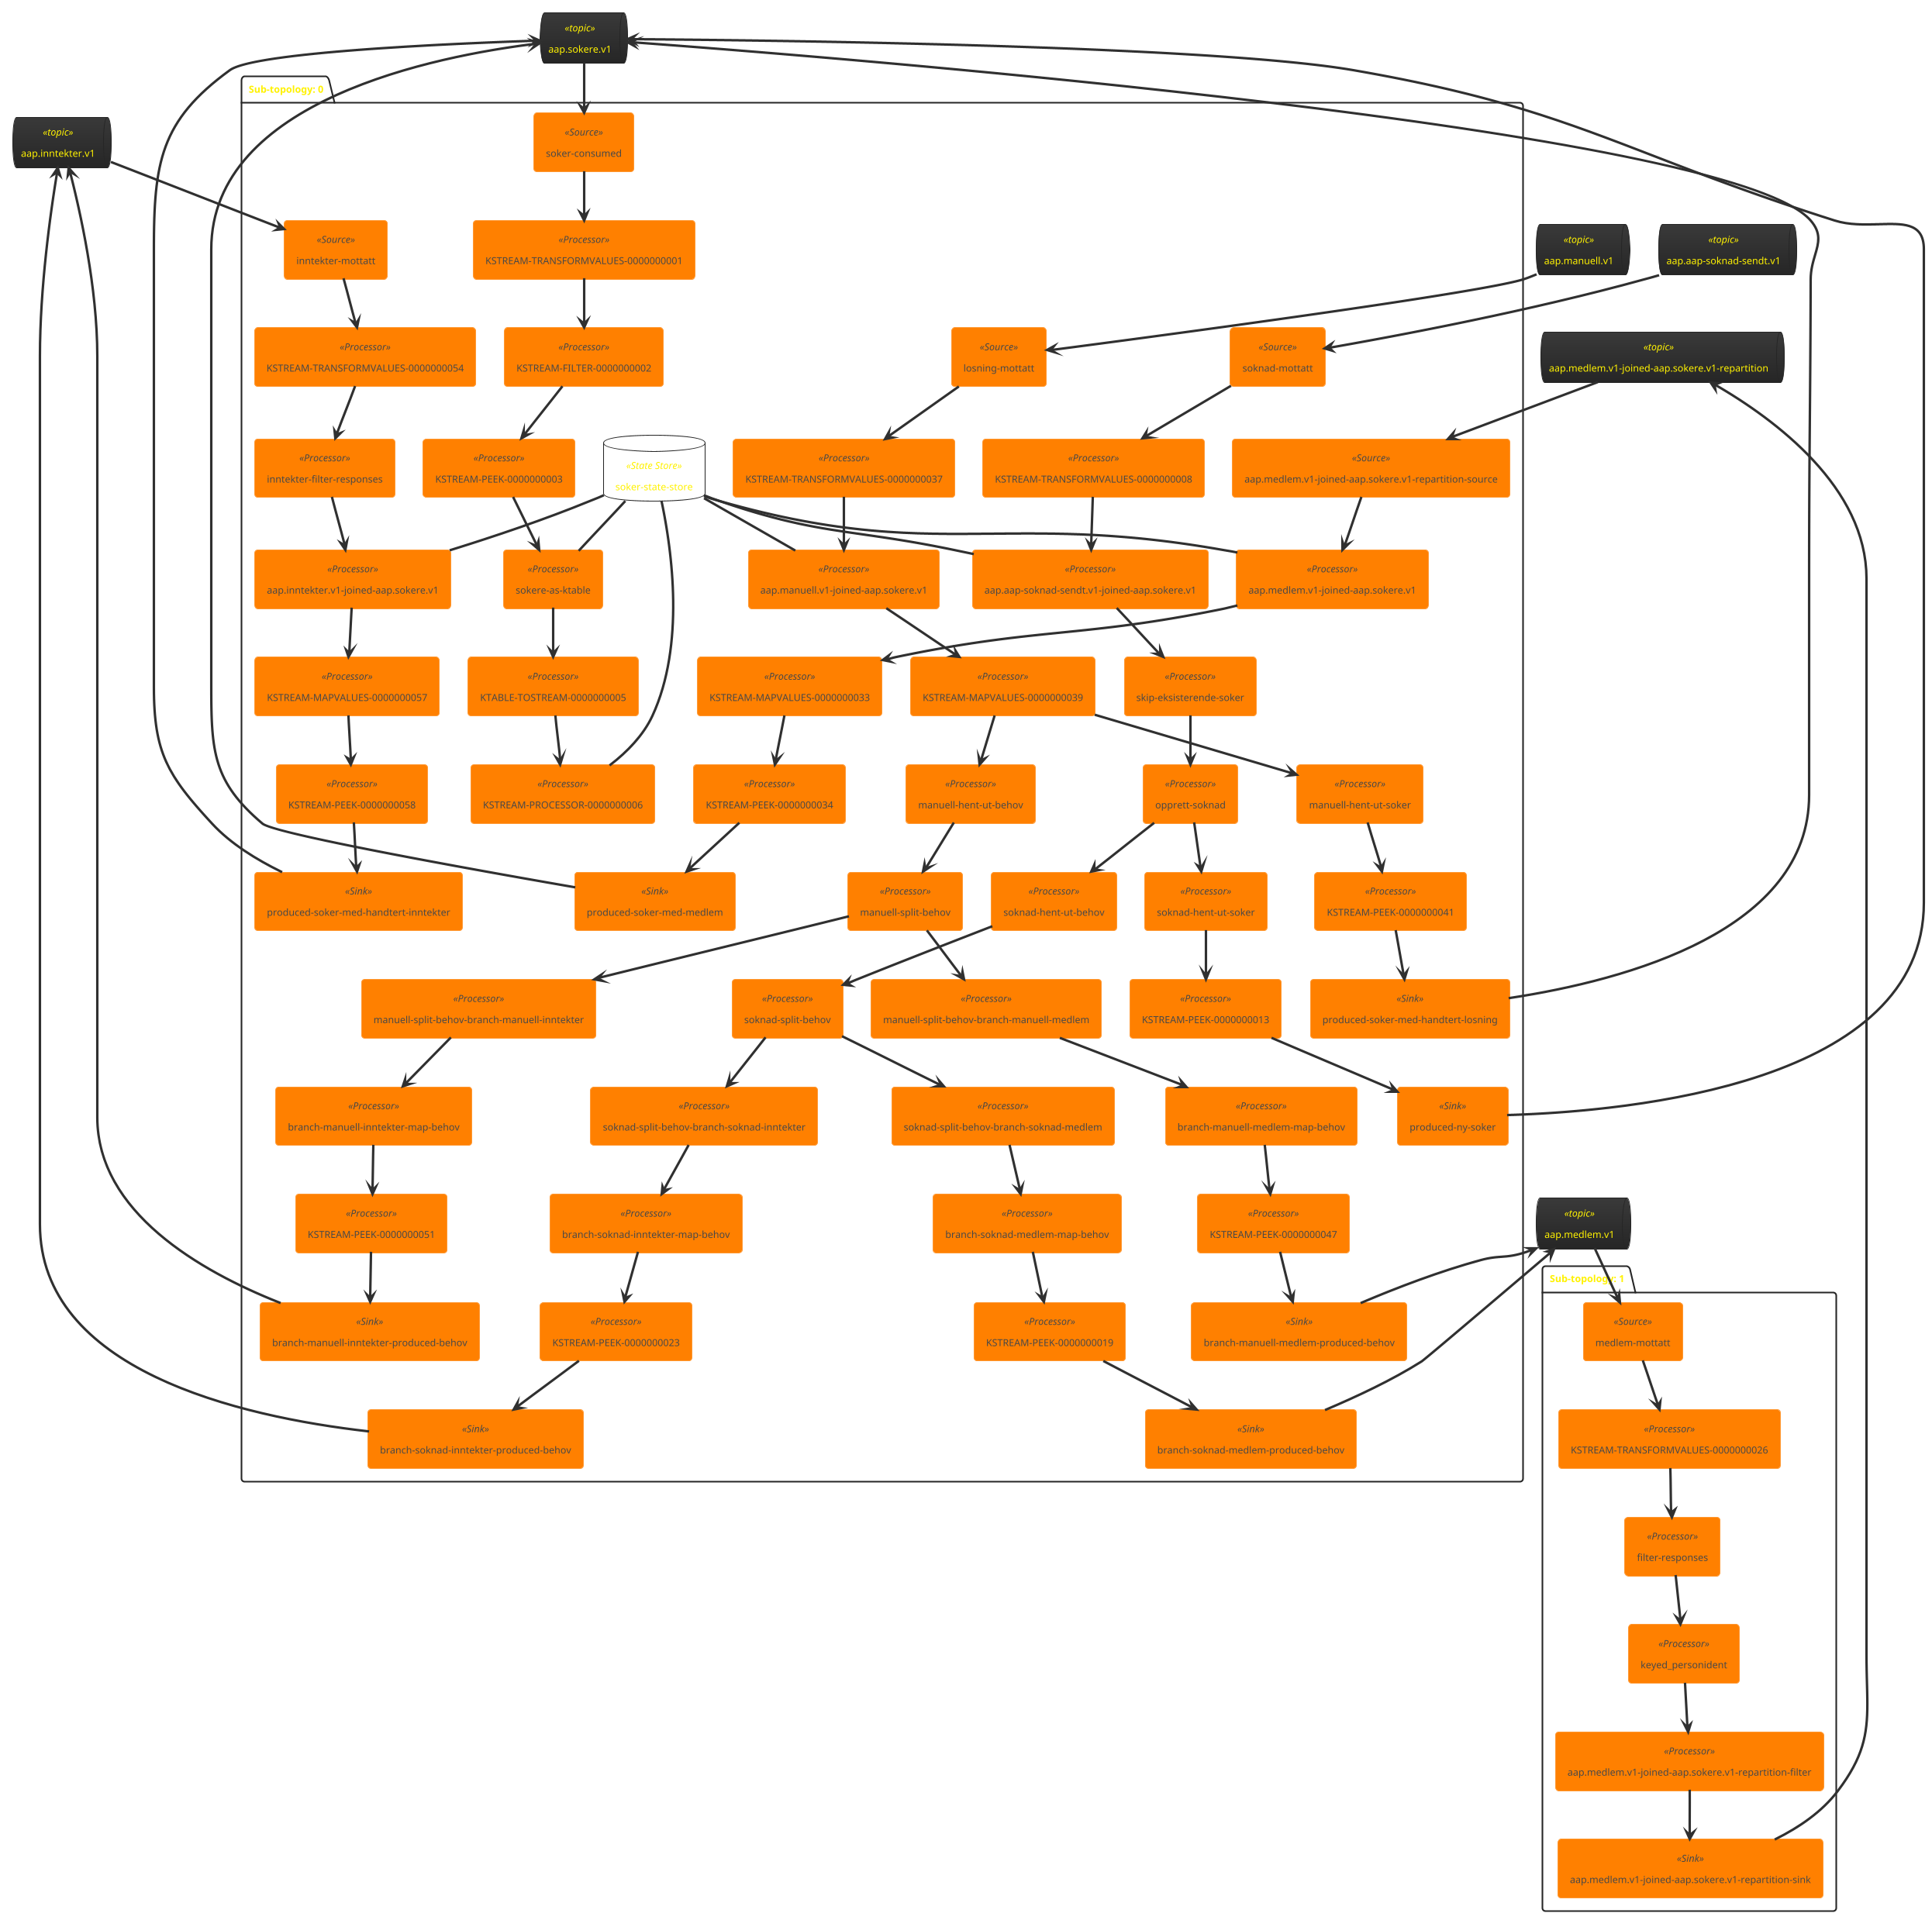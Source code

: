 @startuml
!theme black-knight
queue "aap.inntekter.v1" <<topic>> as aap_inntekter_v1
queue "aap.medlem.v1" <<topic>> as aap_medlem_v1
queue "aap.sokere.v1" <<topic>> as aap_sokere_v1
queue "aap.aap-soknad-sendt.v1" <<topic>> as aap_aap_soknad_sendt_v1
queue "aap.manuell.v1" <<topic>> as aap_manuell_v1
queue "aap.medlem.v1-joined-aap.sokere.v1-repartition" <<topic>> as aap_medlem_v1_joined_aap_sokere_v1_repartition
package "Sub-topology: 0" {
	database "soker-state-store" <<State Store>> as soker_state_store
	agent "soknad-mottatt" <<Source>> as soknad_mottatt
	agent "KSTREAM-TRANSFORMVALUES-0000000008" <<Processor>> as KSTREAM_TRANSFORMVALUES_0000000008
	agent "losning-mottatt" <<Source>> as losning_mottatt
	agent "KSTREAM-TRANSFORMVALUES-0000000037" <<Processor>> as KSTREAM_TRANSFORMVALUES_0000000037
	agent "aap.aap-soknad-sendt.v1-joined-aap.sokere.v1" <<Processor>> as aap_aap_soknad_sendt_v1_joined_aap_sokere_v1
	agent "aap.manuell.v1-joined-aap.sokere.v1" <<Processor>> as aap_manuell_v1_joined_aap_sokere_v1
	agent "skip-eksisterende-soker" <<Processor>> as skip_eksisterende_soker
	agent "KSTREAM-MAPVALUES-0000000039" <<Processor>> as KSTREAM_MAPVALUES_0000000039
	agent "opprett-soknad" <<Processor>> as opprett_soknad
	agent "manuell-hent-ut-behov" <<Processor>> as manuell_hent_ut_behov
	agent "soknad-hent-ut-behov" <<Processor>> as soknad_hent_ut_behov
	agent "manuell-split-behov" <<Processor>> as manuell_split_behov
	agent "soknad-split-behov" <<Processor>> as soknad_split_behov
	agent "inntekter-mottatt" <<Source>> as inntekter_mottatt
	agent "soker-consumed" <<Source>> as soker_consumed
	agent "KSTREAM-TRANSFORMVALUES-0000000001" <<Processor>> as KSTREAM_TRANSFORMVALUES_0000000001
	agent "KSTREAM-TRANSFORMVALUES-0000000054" <<Processor>> as KSTREAM_TRANSFORMVALUES_0000000054
	agent "KSTREAM-FILTER-0000000002" <<Processor>> as KSTREAM_FILTER_0000000002
	agent "aap.medlem.v1-joined-aap.sokere.v1-repartition-source" <<Source>> as aap_medlem_v1_joined_aap_sokere_v1_repartition_source
	agent "inntekter-filter-responses" <<Processor>> as inntekter_filter_responses
	agent "KSTREAM-PEEK-0000000003" <<Processor>> as KSTREAM_PEEK_0000000003
	agent "aap.inntekter.v1-joined-aap.sokere.v1" <<Processor>> as aap_inntekter_v1_joined_aap_sokere_v1
	agent "aap.medlem.v1-joined-aap.sokere.v1" <<Processor>> as aap_medlem_v1_joined_aap_sokere_v1
	agent "manuell-split-behov-branch-manuell-inntekter" <<Processor>> as manuell_split_behov_branch_manuell_inntekter
	agent "manuell-split-behov-branch-manuell-medlem" <<Processor>> as manuell_split_behov_branch_manuell_medlem
	agent "soknad-split-behov-branch-soknad-inntekter" <<Processor>> as soknad_split_behov_branch_soknad_inntekter
	agent "soknad-split-behov-branch-soknad-medlem" <<Processor>> as soknad_split_behov_branch_soknad_medlem
	agent "KSTREAM-MAPVALUES-0000000033" <<Processor>> as KSTREAM_MAPVALUES_0000000033
	agent "KSTREAM-MAPVALUES-0000000057" <<Processor>> as KSTREAM_MAPVALUES_0000000057
	agent "branch-manuell-inntekter-map-behov" <<Processor>> as branch_manuell_inntekter_map_behov
	agent "branch-manuell-medlem-map-behov" <<Processor>> as branch_manuell_medlem_map_behov
	agent "branch-soknad-inntekter-map-behov" <<Processor>> as branch_soknad_inntekter_map_behov
	agent "branch-soknad-medlem-map-behov" <<Processor>> as branch_soknad_medlem_map_behov
	agent "manuell-hent-ut-soker" <<Processor>> as manuell_hent_ut_soker
	agent "sokere-as-ktable" <<Processor>> as sokere_as_ktable
	agent "soknad-hent-ut-soker" <<Processor>> as soknad_hent_ut_soker
	agent "KSTREAM-PEEK-0000000013" <<Processor>> as KSTREAM_PEEK_0000000013
	agent "KSTREAM-PEEK-0000000019" <<Processor>> as KSTREAM_PEEK_0000000019
	agent "KSTREAM-PEEK-0000000023" <<Processor>> as KSTREAM_PEEK_0000000023
	agent "KSTREAM-PEEK-0000000034" <<Processor>> as KSTREAM_PEEK_0000000034
	agent "KSTREAM-PEEK-0000000041" <<Processor>> as KSTREAM_PEEK_0000000041
	agent "KSTREAM-PEEK-0000000047" <<Processor>> as KSTREAM_PEEK_0000000047
	agent "KSTREAM-PEEK-0000000051" <<Processor>> as KSTREAM_PEEK_0000000051
	agent "KSTREAM-PEEK-0000000058" <<Processor>> as KSTREAM_PEEK_0000000058
	agent "KTABLE-TOSTREAM-0000000005" <<Processor>> as KTABLE_TOSTREAM_0000000005
	agent "KSTREAM-PROCESSOR-0000000006" <<Processor>> as KSTREAM_PROCESSOR_0000000006
	agent "branch-manuell-inntekter-produced-behov" <<Sink>> as branch_manuell_inntekter_produced_behov
	agent "branch-manuell-medlem-produced-behov" <<Sink>> as branch_manuell_medlem_produced_behov
	agent "branch-soknad-inntekter-produced-behov" <<Sink>> as branch_soknad_inntekter_produced_behov
	agent "branch-soknad-medlem-produced-behov" <<Sink>> as branch_soknad_medlem_produced_behov
	agent "produced-ny-soker" <<Sink>> as produced_ny_soker
	agent "produced-soker-med-handtert-inntekter" <<Sink>> as produced_soker_med_handtert_inntekter
	agent "produced-soker-med-handtert-losning" <<Sink>> as produced_soker_med_handtert_losning
	agent "produced-soker-med-medlem" <<Sink>> as produced_soker_med_medlem
	aap_aap_soknad_sendt_v1 --> soknad_mottatt
	aap_manuell_v1 --> losning_mottatt
	soker_state_store -- aap_aap_soknad_sendt_v1_joined_aap_sokere_v1
	soker_state_store -- aap_manuell_v1_joined_aap_sokere_v1
	aap_inntekter_v1 --> inntekter_mottatt
	aap_sokere_v1 --> soker_consumed
	aap_medlem_v1_joined_aap_sokere_v1_repartition --> aap_medlem_v1_joined_aap_sokere_v1_repartition_source
	soker_state_store -- aap_inntekter_v1_joined_aap_sokere_v1
	soker_state_store -- aap_medlem_v1_joined_aap_sokere_v1
	soker_state_store -- sokere_as_ktable
	soker_state_store -- KSTREAM_PROCESSOR_0000000006
	aap_inntekter_v1 <-- branch_manuell_inntekter_produced_behov
	aap_medlem_v1 <-- branch_manuell_medlem_produced_behov
	aap_inntekter_v1 <-- branch_soknad_inntekter_produced_behov
	aap_medlem_v1 <-- branch_soknad_medlem_produced_behov
	aap_sokere_v1 <-- produced_ny_soker
	aap_sokere_v1 <-- produced_soker_med_handtert_inntekter
	aap_sokere_v1 <-- produced_soker_med_handtert_losning
	aap_sokere_v1 <-- produced_soker_med_medlem
	soknad_mottatt --> KSTREAM_TRANSFORMVALUES_0000000008
	KSTREAM_TRANSFORMVALUES_0000000008 --> aap_aap_soknad_sendt_v1_joined_aap_sokere_v1
	losning_mottatt --> KSTREAM_TRANSFORMVALUES_0000000037
	KSTREAM_TRANSFORMVALUES_0000000037 --> aap_manuell_v1_joined_aap_sokere_v1
	aap_aap_soknad_sendt_v1_joined_aap_sokere_v1 --> skip_eksisterende_soker
	aap_manuell_v1_joined_aap_sokere_v1 --> KSTREAM_MAPVALUES_0000000039
	skip_eksisterende_soker --> opprett_soknad
	KSTREAM_MAPVALUES_0000000039 --> manuell_hent_ut_behov
	KSTREAM_MAPVALUES_0000000039 --> manuell_hent_ut_soker
	opprett_soknad --> soknad_hent_ut_behov
	opprett_soknad --> soknad_hent_ut_soker
	manuell_hent_ut_behov --> manuell_split_behov
	soknad_hent_ut_behov --> soknad_split_behov
	manuell_split_behov --> manuell_split_behov_branch_manuell_inntekter
	manuell_split_behov --> manuell_split_behov_branch_manuell_medlem
	soknad_split_behov --> soknad_split_behov_branch_soknad_medlem
	soknad_split_behov --> soknad_split_behov_branch_soknad_inntekter
	inntekter_mottatt --> KSTREAM_TRANSFORMVALUES_0000000054
	soker_consumed --> KSTREAM_TRANSFORMVALUES_0000000001
	KSTREAM_TRANSFORMVALUES_0000000001 --> KSTREAM_FILTER_0000000002
	KSTREAM_TRANSFORMVALUES_0000000054 --> inntekter_filter_responses
	KSTREAM_FILTER_0000000002 --> KSTREAM_PEEK_0000000003
	aap_medlem_v1_joined_aap_sokere_v1_repartition_source --> aap_medlem_v1_joined_aap_sokere_v1
	inntekter_filter_responses --> aap_inntekter_v1_joined_aap_sokere_v1
	KSTREAM_PEEK_0000000003 --> sokere_as_ktable
	aap_inntekter_v1_joined_aap_sokere_v1 --> KSTREAM_MAPVALUES_0000000057
	aap_medlem_v1_joined_aap_sokere_v1 --> KSTREAM_MAPVALUES_0000000033
	manuell_split_behov_branch_manuell_inntekter --> branch_manuell_inntekter_map_behov
	manuell_split_behov_branch_manuell_medlem --> branch_manuell_medlem_map_behov
	soknad_split_behov_branch_soknad_inntekter --> branch_soknad_inntekter_map_behov
	soknad_split_behov_branch_soknad_medlem --> branch_soknad_medlem_map_behov
	KSTREAM_MAPVALUES_0000000033 --> KSTREAM_PEEK_0000000034
	KSTREAM_MAPVALUES_0000000057 --> KSTREAM_PEEK_0000000058
	branch_manuell_inntekter_map_behov --> KSTREAM_PEEK_0000000051
	branch_manuell_medlem_map_behov --> KSTREAM_PEEK_0000000047
	branch_soknad_inntekter_map_behov --> KSTREAM_PEEK_0000000023
	branch_soknad_medlem_map_behov --> KSTREAM_PEEK_0000000019
	manuell_hent_ut_soker --> KSTREAM_PEEK_0000000041
	sokere_as_ktable --> KTABLE_TOSTREAM_0000000005
	soknad_hent_ut_soker --> KSTREAM_PEEK_0000000013
	KSTREAM_PEEK_0000000013 --> produced_ny_soker
	KSTREAM_PEEK_0000000019 --> branch_soknad_medlem_produced_behov
	KSTREAM_PEEK_0000000023 --> branch_soknad_inntekter_produced_behov
	KSTREAM_PEEK_0000000034 --> produced_soker_med_medlem
	KSTREAM_PEEK_0000000041 --> produced_soker_med_handtert_losning
	KSTREAM_PEEK_0000000047 --> branch_manuell_medlem_produced_behov
	KSTREAM_PEEK_0000000051 --> branch_manuell_inntekter_produced_behov
	KSTREAM_PEEK_0000000058 --> produced_soker_med_handtert_inntekter
	KTABLE_TOSTREAM_0000000005 --> KSTREAM_PROCESSOR_0000000006
}
package "Sub-topology: 1" {
	agent "medlem-mottatt" <<Source>> as medlem_mottatt
	agent "KSTREAM-TRANSFORMVALUES-0000000026" <<Processor>> as KSTREAM_TRANSFORMVALUES_0000000026
	agent "filter-responses" <<Processor>> as filter_responses
	agent "keyed_personident" <<Processor>> as keyed_personident
	agent "aap.medlem.v1-joined-aap.sokere.v1-repartition-filter" <<Processor>> as aap_medlem_v1_joined_aap_sokere_v1_repartition_filter
	agent "aap.medlem.v1-joined-aap.sokere.v1-repartition-sink" <<Sink>> as aap_medlem_v1_joined_aap_sokere_v1_repartition_sink
	aap_medlem_v1 --> medlem_mottatt
	aap_medlem_v1_joined_aap_sokere_v1_repartition <-- aap_medlem_v1_joined_aap_sokere_v1_repartition_sink
	medlem_mottatt --> KSTREAM_TRANSFORMVALUES_0000000026
	KSTREAM_TRANSFORMVALUES_0000000026 --> filter_responses
	filter_responses --> keyed_personident
	keyed_personident --> aap_medlem_v1_joined_aap_sokere_v1_repartition_filter
	aap_medlem_v1_joined_aap_sokere_v1_repartition_filter --> aap_medlem_v1_joined_aap_sokere_v1_repartition_sink
}
@enduml